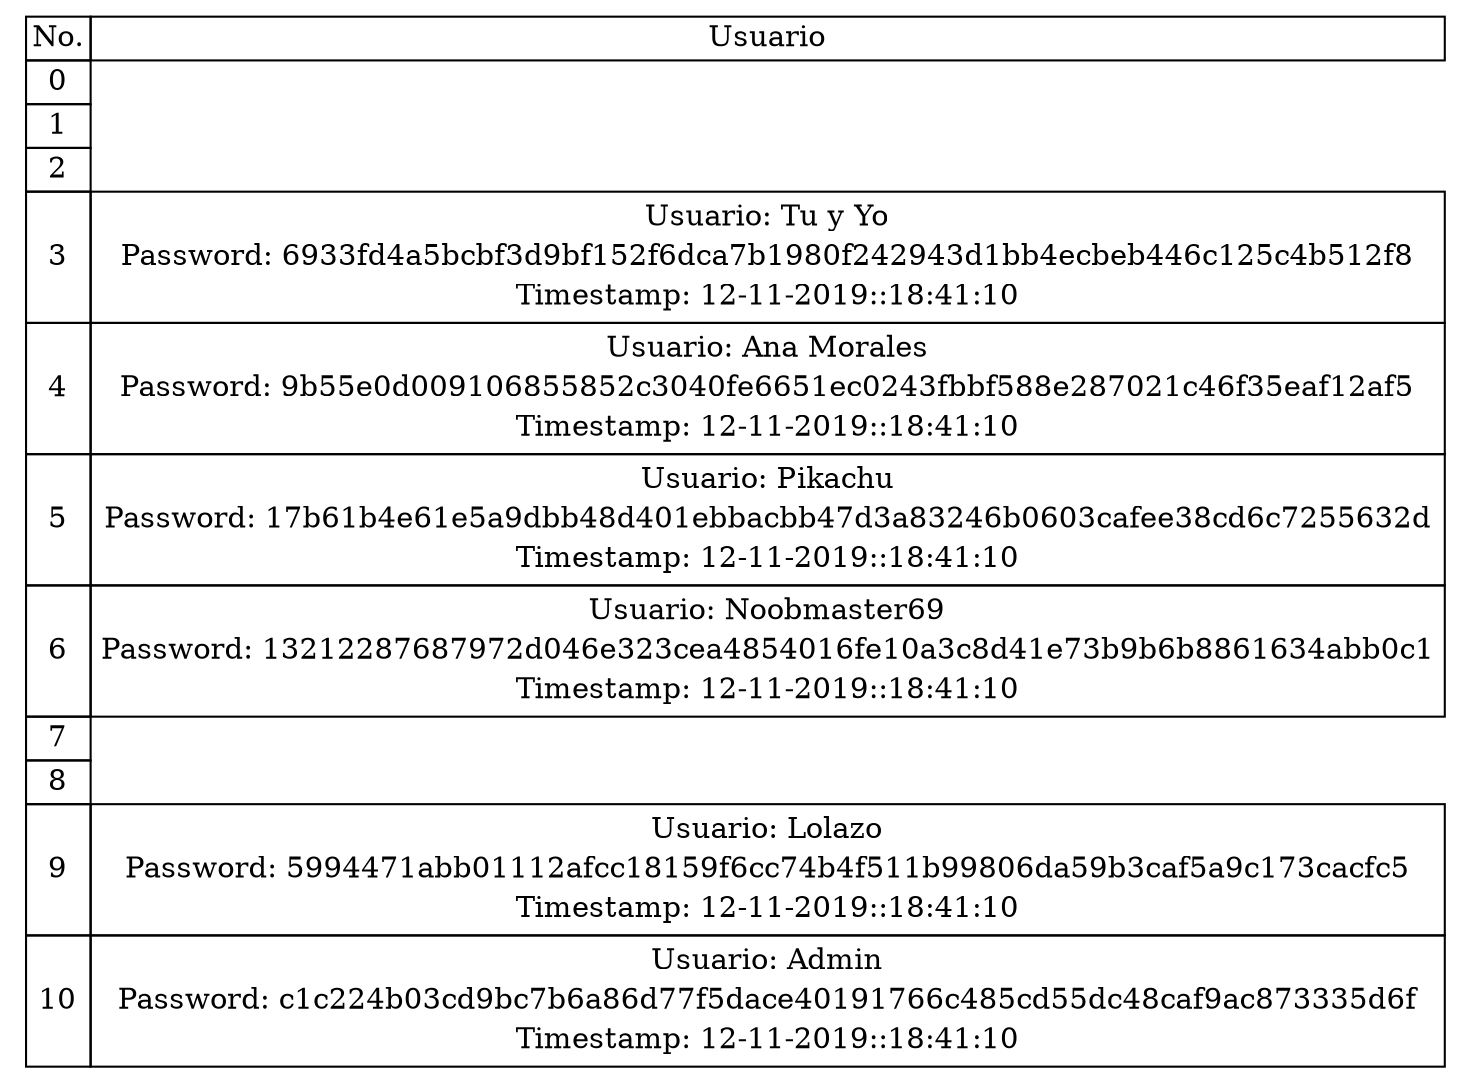 digraph tablaHash{ 

	tbl [

		shape=plaintext
		label=<
			<table border='0' cellborder='1' cellspacing='0'>
				<tr>
					<td>No.</td>
					<td>Usuario</td>
				</tr>
				<tr>
					<td>0</td>
				</tr>
				<tr>
					<td>1</td>
				</tr>
				<tr>
					<td>2</td>
				</tr>
				<tr>
					<td>3</td>
					<td cellpadding='2'>
						<table border='0' cellspacing='0'>
							<tr>
								<td>Usuario: Tu y Yo</td>
							</tr>
							<tr>
								<td>Password: 6933fd4a5bcbf3d9bf152f6dca7b1980f242943d1bb4ecbeb446c125c4b512f8</td>
							</tr>
							<tr>
								<td>Timestamp: 12-11-2019::18:41:10</td>
							</tr>
						</table>
					</td>
				</tr>
				<tr>
					<td>4</td>
					<td cellpadding='2'>
						<table border='0' cellspacing='0'>
							<tr>
								<td>Usuario: Ana Morales</td>
							</tr>
							<tr>
								<td>Password: 9b55e0d009106855852c3040fe6651ec0243fbbf588e287021c46f35eaf12af5</td>
							</tr>
							<tr>
								<td>Timestamp: 12-11-2019::18:41:10</td>
							</tr>
						</table>
					</td>
				</tr>
				<tr>
					<td>5</td>
					<td cellpadding='2'>
						<table border='0' cellspacing='0'>
							<tr>
								<td>Usuario: Pikachu</td>
							</tr>
							<tr>
								<td>Password: 17b61b4e61e5a9dbb48d401ebbacbb47d3a83246b0603cafee38cd6c7255632d</td>
							</tr>
							<tr>
								<td>Timestamp: 12-11-2019::18:41:10</td>
							</tr>
						</table>
					</td>
				</tr>
				<tr>
					<td>6</td>
					<td cellpadding='2'>
						<table border='0' cellspacing='0'>
							<tr>
								<td>Usuario: Noobmaster69</td>
							</tr>
							<tr>
								<td>Password: 13212287687972d046e323cea4854016fe10a3c8d41e73b9b6b8861634abb0c1</td>
							</tr>
							<tr>
								<td>Timestamp: 12-11-2019::18:41:10</td>
							</tr>
						</table>
					</td>
				</tr>
				<tr>
					<td>7</td>
				</tr>
				<tr>
					<td>8</td>
				</tr>
				<tr>
					<td>9</td>
					<td cellpadding='2'>
						<table border='0' cellspacing='0'>
							<tr>
								<td>Usuario: Lolazo</td>
							</tr>
							<tr>
								<td>Password: 5994471abb01112afcc18159f6cc74b4f511b99806da59b3caf5a9c173cacfc5</td>
							</tr>
							<tr>
								<td>Timestamp: 12-11-2019::18:41:10</td>
							</tr>
						</table>
					</td>
				</tr>
				<tr>
					<td>10</td>
					<td cellpadding='2'>
						<table border='0' cellspacing='0'>
							<tr>
								<td>Usuario: Admin</td>
							</tr>
							<tr>
								<td>Password: c1c224b03cd9bc7b6a86d77f5dace40191766c485cd55dc48caf9ac873335d6f</td>
							</tr>
							<tr>
								<td>Timestamp: 12-11-2019::18:41:10</td>
							</tr>
						</table>
					</td>
				</tr>
			</table>
		>];
}
